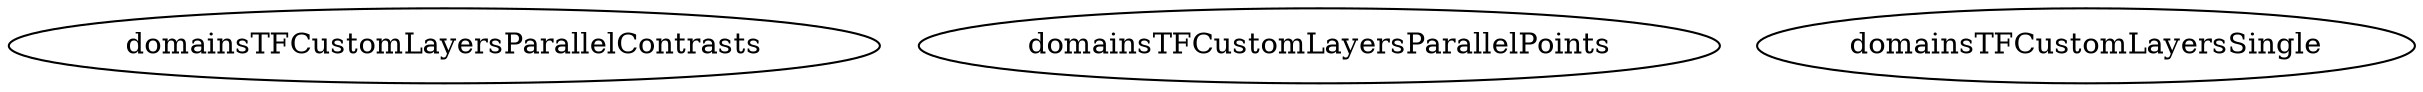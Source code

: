 /* Created by mdot for Matlab */
digraph m2html {

  domainsTFCustomLayersParallelContrasts [URL="domainsTFCustomLayersParallelContrasts.html"];
  domainsTFCustomLayersParallelPoints [URL="domainsTFCustomLayersParallelPoints.html"];
  domainsTFCustomLayersSingle [URL="domainsTFCustomLayersSingle.html"];
}